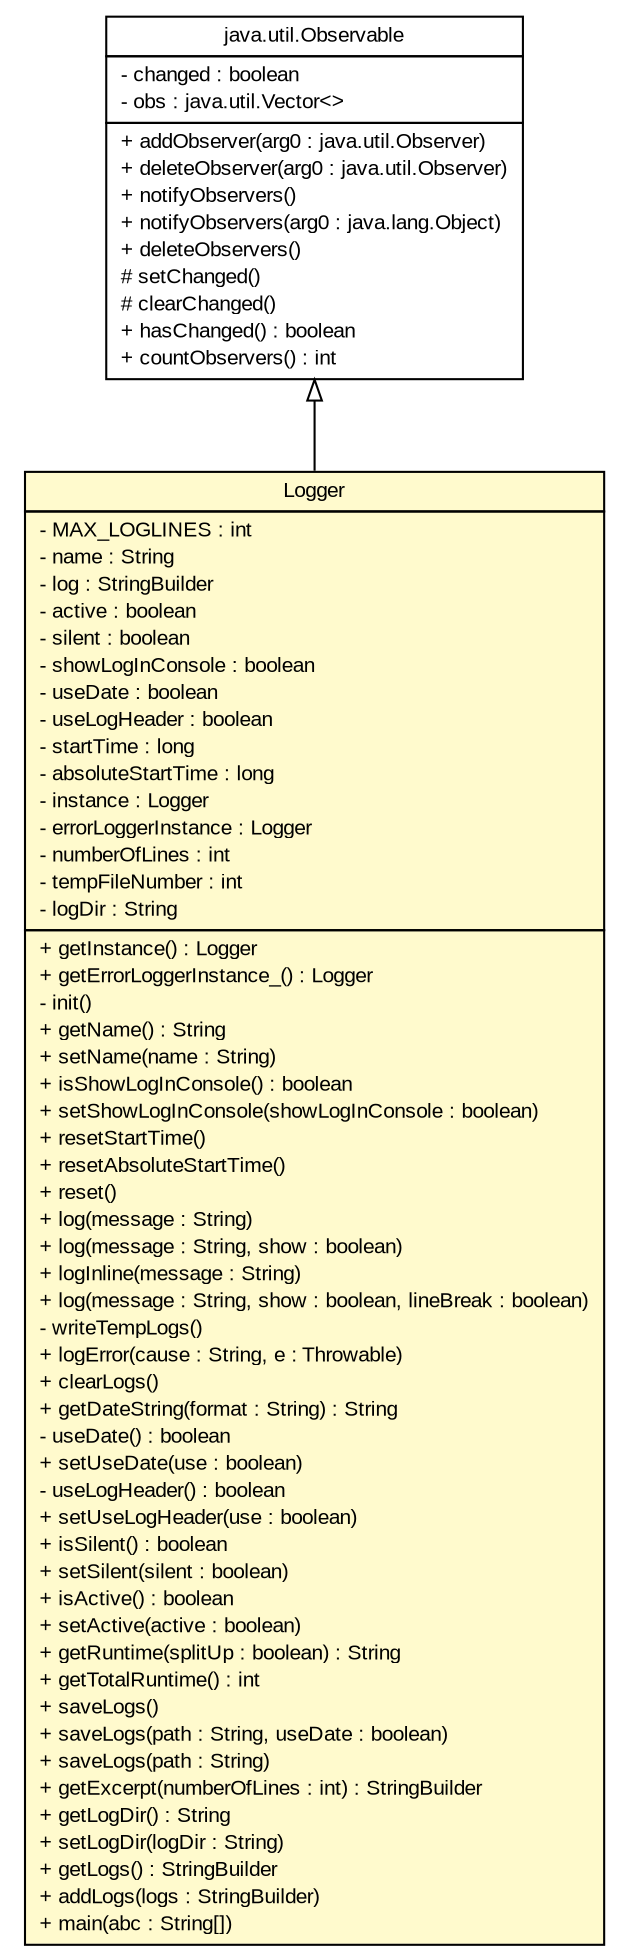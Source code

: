 #!/usr/local/bin/dot
#
# Class diagram 
# Generated by UMLGraph version 5.2 (http://www.umlgraph.org/)
#

digraph G {
	edge [fontname="arial",fontsize=10,labelfontname="arial",labelfontsize=10];
	node [fontname="arial",fontsize=10,shape=plaintext];
	nodesep=0.25;
	ranksep=0.5;
	// tud.iir.helper.Logger
	c40510 [label=<<table title="tud.iir.helper.Logger" border="0" cellborder="1" cellspacing="0" cellpadding="2" port="p" bgcolor="lemonChiffon" href="./Logger.html">
		<tr><td><table border="0" cellspacing="0" cellpadding="1">
<tr><td align="center" balign="center"> Logger </td></tr>
		</table></td></tr>
		<tr><td><table border="0" cellspacing="0" cellpadding="1">
<tr><td align="left" balign="left"> - MAX_LOGLINES : int </td></tr>
<tr><td align="left" balign="left"> - name : String </td></tr>
<tr><td align="left" balign="left"> - log : StringBuilder </td></tr>
<tr><td align="left" balign="left"> - active : boolean </td></tr>
<tr><td align="left" balign="left"> - silent : boolean </td></tr>
<tr><td align="left" balign="left"> - showLogInConsole : boolean </td></tr>
<tr><td align="left" balign="left"> - useDate : boolean </td></tr>
<tr><td align="left" balign="left"> - useLogHeader : boolean </td></tr>
<tr><td align="left" balign="left"> - startTime : long </td></tr>
<tr><td align="left" balign="left"> - absoluteStartTime : long </td></tr>
<tr><td align="left" balign="left"> - instance : Logger </td></tr>
<tr><td align="left" balign="left"> - errorLoggerInstance : Logger </td></tr>
<tr><td align="left" balign="left"> - numberOfLines : int </td></tr>
<tr><td align="left" balign="left"> - tempFileNumber : int </td></tr>
<tr><td align="left" balign="left"> - logDir : String </td></tr>
		</table></td></tr>
		<tr><td><table border="0" cellspacing="0" cellpadding="1">
<tr><td align="left" balign="left"> + getInstance() : Logger </td></tr>
<tr><td align="left" balign="left"> + getErrorLoggerInstance_() : Logger </td></tr>
<tr><td align="left" balign="left"> - init() </td></tr>
<tr><td align="left" balign="left"> + getName() : String </td></tr>
<tr><td align="left" balign="left"> + setName(name : String) </td></tr>
<tr><td align="left" balign="left"> + isShowLogInConsole() : boolean </td></tr>
<tr><td align="left" balign="left"> + setShowLogInConsole(showLogInConsole : boolean) </td></tr>
<tr><td align="left" balign="left"> + resetStartTime() </td></tr>
<tr><td align="left" balign="left"> + resetAbsoluteStartTime() </td></tr>
<tr><td align="left" balign="left"> + reset() </td></tr>
<tr><td align="left" balign="left"> + log(message : String) </td></tr>
<tr><td align="left" balign="left"> + log(message : String, show : boolean) </td></tr>
<tr><td align="left" balign="left"> + logInline(message : String) </td></tr>
<tr><td align="left" balign="left"> + log(message : String, show : boolean, lineBreak : boolean) </td></tr>
<tr><td align="left" balign="left"> - writeTempLogs() </td></tr>
<tr><td align="left" balign="left"> + logError(cause : String, e : Throwable) </td></tr>
<tr><td align="left" balign="left"> + clearLogs() </td></tr>
<tr><td align="left" balign="left"> + getDateString(format : String) : String </td></tr>
<tr><td align="left" balign="left"> - useDate() : boolean </td></tr>
<tr><td align="left" balign="left"> + setUseDate(use : boolean) </td></tr>
<tr><td align="left" balign="left"> - useLogHeader() : boolean </td></tr>
<tr><td align="left" balign="left"> + setUseLogHeader(use : boolean) </td></tr>
<tr><td align="left" balign="left"> + isSilent() : boolean </td></tr>
<tr><td align="left" balign="left"> + setSilent(silent : boolean) </td></tr>
<tr><td align="left" balign="left"> + isActive() : boolean </td></tr>
<tr><td align="left" balign="left"> + setActive(active : boolean) </td></tr>
<tr><td align="left" balign="left"> + getRuntime(splitUp : boolean) : String </td></tr>
<tr><td align="left" balign="left"> + getTotalRuntime() : int </td></tr>
<tr><td align="left" balign="left"> + saveLogs() </td></tr>
<tr><td align="left" balign="left"> + saveLogs(path : String, useDate : boolean) </td></tr>
<tr><td align="left" balign="left"> + saveLogs(path : String) </td></tr>
<tr><td align="left" balign="left"> + getExcerpt(numberOfLines : int) : StringBuilder </td></tr>
<tr><td align="left" balign="left"> + getLogDir() : String </td></tr>
<tr><td align="left" balign="left"> + setLogDir(logDir : String) </td></tr>
<tr><td align="left" balign="left"> + getLogs() : StringBuilder </td></tr>
<tr><td align="left" balign="left"> + addLogs(logs : StringBuilder) </td></tr>
<tr><td align="left" balign="left"> + main(abc : String[]) </td></tr>
		</table></td></tr>
		</table>>, fontname="arial", fontcolor="black", fontsize=10.0];
	//tud.iir.helper.Logger extends java.util.Observable
	c40591:p -> c40510:p [dir=back,arrowtail=empty];
	// java.util.Observable
	c40591 [label=<<table title="java.util.Observable" border="0" cellborder="1" cellspacing="0" cellpadding="2" port="p" href="http://java.sun.com/j2se/1.4.2/docs/api/java/util/Observable.html">
		<tr><td><table border="0" cellspacing="0" cellpadding="1">
<tr><td align="center" balign="center"> java.util.Observable </td></tr>
		</table></td></tr>
		<tr><td><table border="0" cellspacing="0" cellpadding="1">
<tr><td align="left" balign="left"> - changed : boolean </td></tr>
<tr><td align="left" balign="left"> - obs : java.util.Vector&lt;&gt; </td></tr>
		</table></td></tr>
		<tr><td><table border="0" cellspacing="0" cellpadding="1">
<tr><td align="left" balign="left"> + addObserver(arg0 : java.util.Observer) </td></tr>
<tr><td align="left" balign="left"> + deleteObserver(arg0 : java.util.Observer) </td></tr>
<tr><td align="left" balign="left"> + notifyObservers() </td></tr>
<tr><td align="left" balign="left"> + notifyObservers(arg0 : java.lang.Object) </td></tr>
<tr><td align="left" balign="left"> + deleteObservers() </td></tr>
<tr><td align="left" balign="left"> # setChanged() </td></tr>
<tr><td align="left" balign="left"> # clearChanged() </td></tr>
<tr><td align="left" balign="left"> + hasChanged() : boolean </td></tr>
<tr><td align="left" balign="left"> + countObservers() : int </td></tr>
		</table></td></tr>
		</table>>, fontname="arial", fontcolor="black", fontsize=10.0];
}

